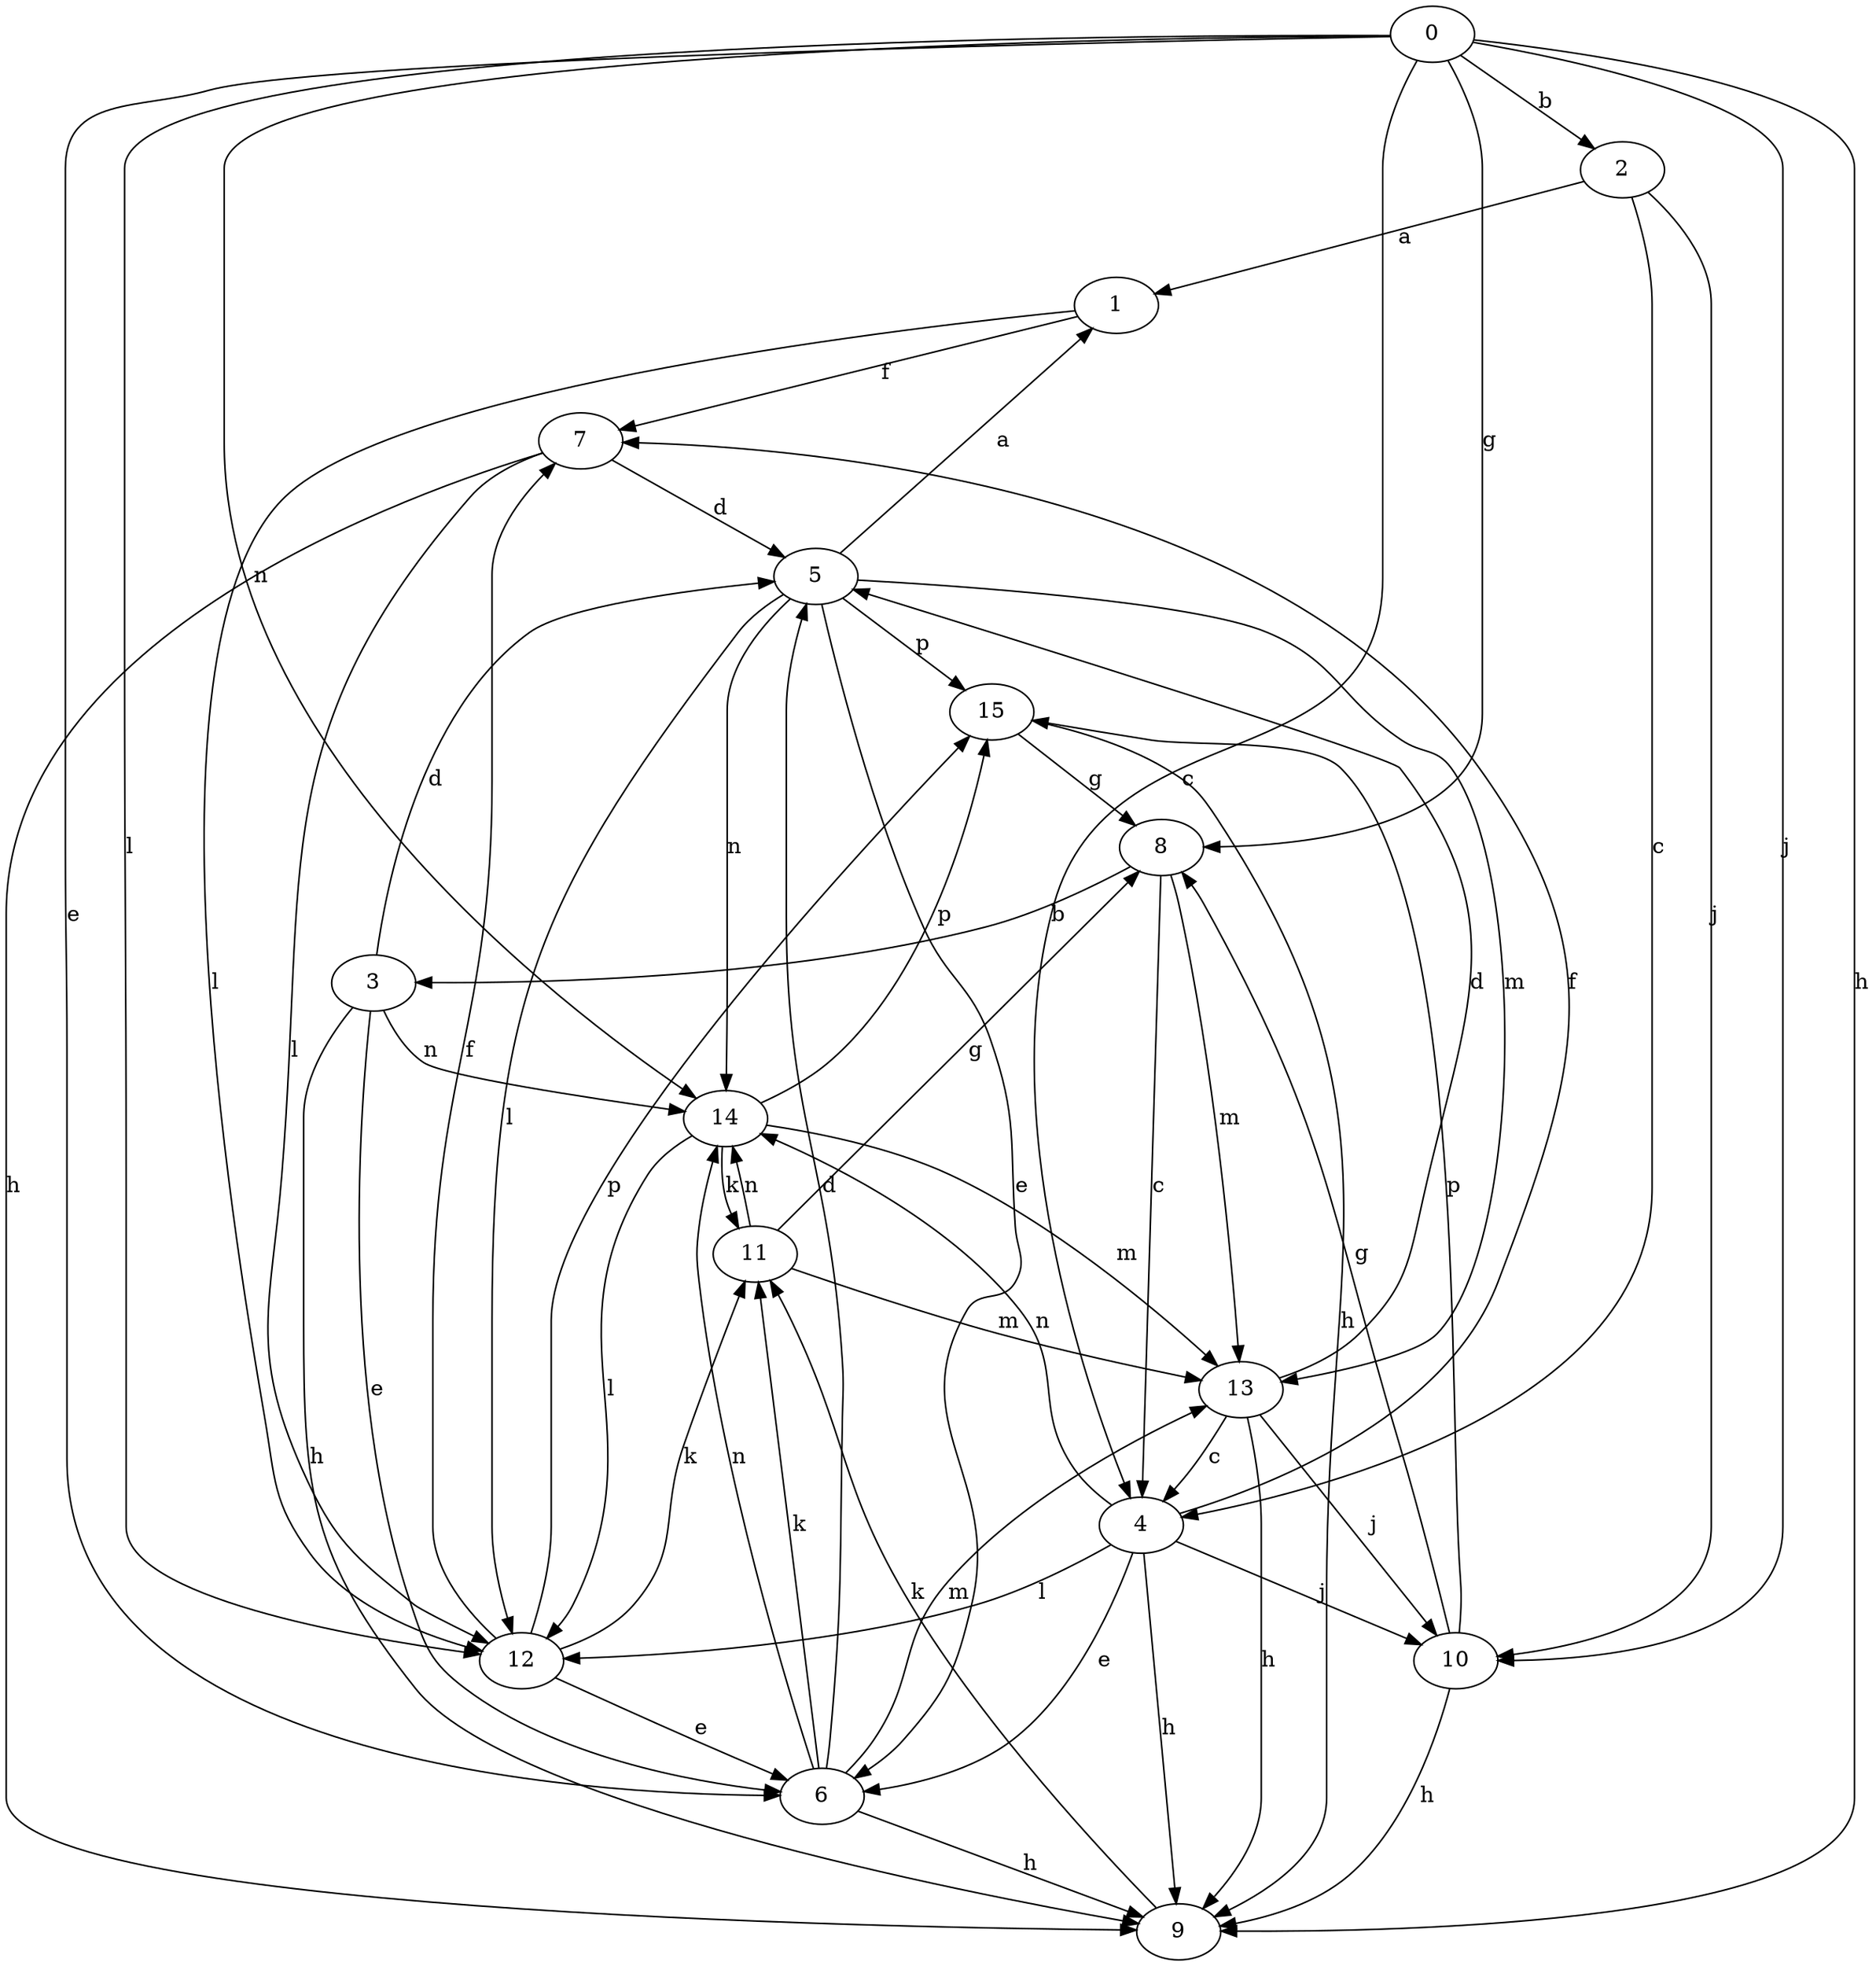 strict digraph  {
0;
1;
2;
3;
4;
5;
6;
7;
8;
9;
10;
11;
12;
13;
14;
15;
0 -> 2  [label=b];
0 -> 4  [label=c];
0 -> 6  [label=e];
0 -> 8  [label=g];
0 -> 9  [label=h];
0 -> 10  [label=j];
0 -> 12  [label=l];
0 -> 14  [label=n];
1 -> 7  [label=f];
1 -> 12  [label=l];
2 -> 1  [label=a];
2 -> 4  [label=c];
2 -> 10  [label=j];
3 -> 5  [label=d];
3 -> 6  [label=e];
3 -> 9  [label=h];
3 -> 14  [label=n];
4 -> 6  [label=e];
4 -> 7  [label=f];
4 -> 9  [label=h];
4 -> 10  [label=j];
4 -> 12  [label=l];
4 -> 14  [label=n];
5 -> 1  [label=a];
5 -> 6  [label=e];
5 -> 12  [label=l];
5 -> 13  [label=m];
5 -> 14  [label=n];
5 -> 15  [label=p];
6 -> 5  [label=d];
6 -> 9  [label=h];
6 -> 11  [label=k];
6 -> 13  [label=m];
6 -> 14  [label=n];
7 -> 5  [label=d];
7 -> 9  [label=h];
7 -> 12  [label=l];
8 -> 3  [label=b];
8 -> 4  [label=c];
8 -> 13  [label=m];
9 -> 11  [label=k];
10 -> 8  [label=g];
10 -> 9  [label=h];
10 -> 15  [label=p];
11 -> 8  [label=g];
11 -> 13  [label=m];
11 -> 14  [label=n];
12 -> 6  [label=e];
12 -> 7  [label=f];
12 -> 11  [label=k];
12 -> 15  [label=p];
13 -> 4  [label=c];
13 -> 5  [label=d];
13 -> 9  [label=h];
13 -> 10  [label=j];
14 -> 11  [label=k];
14 -> 12  [label=l];
14 -> 13  [label=m];
14 -> 15  [label=p];
15 -> 8  [label=g];
15 -> 9  [label=h];
}
